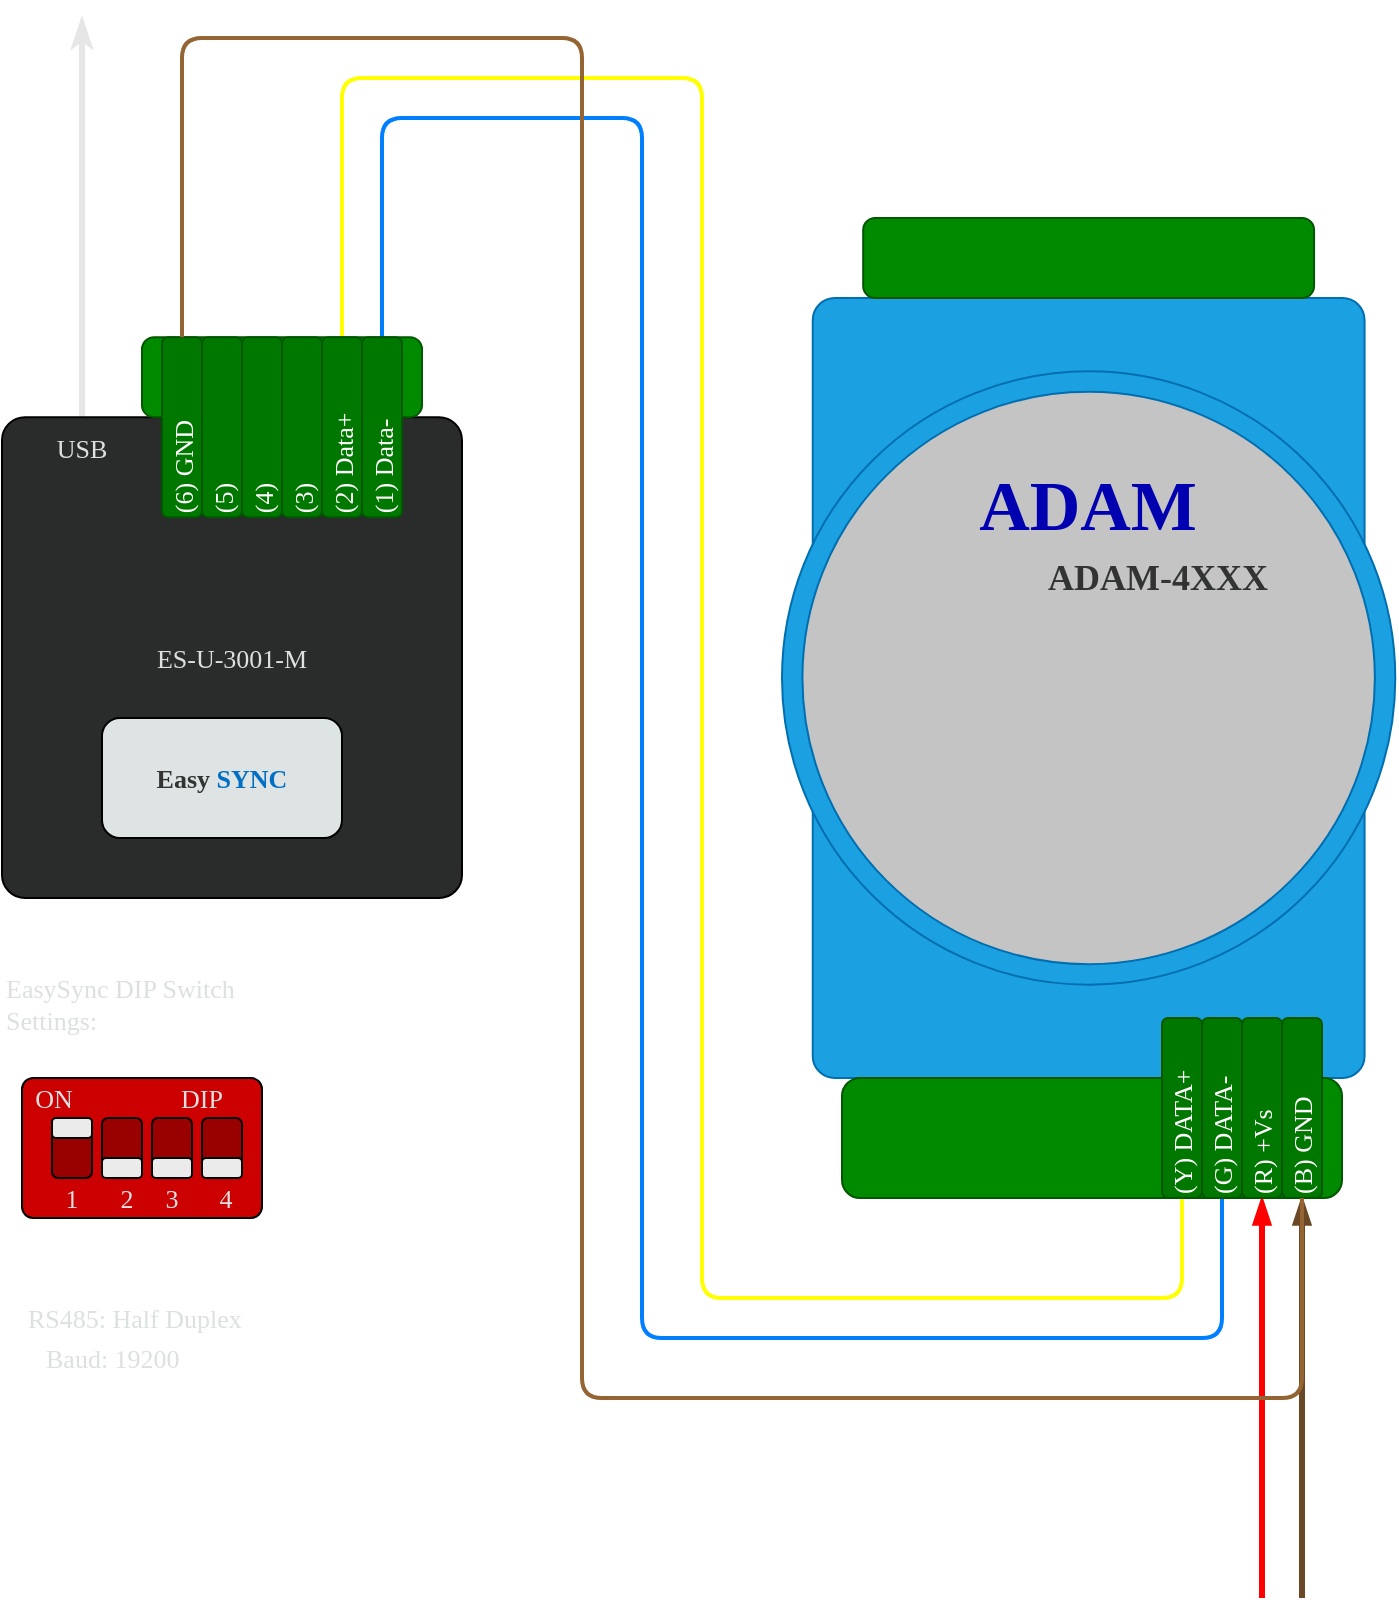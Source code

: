 <mxfile version="16.1.2" type="device"><diagram id="UlWZ1BAeGkd9y_Uab5g5" name="Page-1"><mxGraphModel dx="1102" dy="985" grid="1" gridSize="10" guides="1" tooltips="1" connect="1" arrows="1" fold="1" page="1" pageScale="1" pageWidth="827" pageHeight="1169" math="0" shadow="0"><root><mxCell id="0"/><mxCell id="1" parent="0"/><mxCell id="2sbXwHW8uXNBtC0ZBT54-1" value="" style="rounded=1;whiteSpace=wrap;html=1;fillColor=#1ba1e2;fontColor=#ffffff;strokeColor=#006EAF;arcSize=4;container=0;" vertex="1" parent="1"><mxGeometry x="465.37" y="260" width="275.91" height="390" as="geometry"/></mxCell><mxCell id="2sbXwHW8uXNBtC0ZBT54-2" value="" style="ellipse;whiteSpace=wrap;html=1;aspect=fixed;fillColor=#1ba1e2;fontColor=#ffffff;strokeColor=#006EAF;container=0;" vertex="1" parent="1"><mxGeometry x="450" y="296.68" width="306.64" height="306.64" as="geometry"/></mxCell><mxCell id="2sbXwHW8uXNBtC0ZBT54-3" value="" style="ellipse;whiteSpace=wrap;html=1;aspect=fixed;fillColor=#C4C4C4;fontColor=#ffffff;strokeColor=#006EAF;container=0;" vertex="1" parent="1"><mxGeometry x="460.2" y="306.88" width="286.24" height="286.24" as="geometry"/></mxCell><mxCell id="2sbXwHW8uXNBtC0ZBT54-4" value="&lt;font style=&quot;font-size: 35px&quot; color=&quot;#0000b0&quot;&gt;ADAM&lt;/font&gt;" style="text;html=1;strokeColor=none;fillColor=none;align=center;verticalAlign=middle;whiteSpace=wrap;rounded=0;fontFamily=Lucida Console;fontStyle=1;fontSize=29;container=0;" vertex="1" parent="1"><mxGeometry x="523.472" y="340.001" width="159.697" height="48.462" as="geometry"/></mxCell><mxCell id="2sbXwHW8uXNBtC0ZBT54-5" value="&lt;font color=&quot;#323333&quot; style=&quot;font-size: 18px&quot;&gt;ADAM-4XXX&lt;/font&gt;" style="text;html=1;strokeColor=none;fillColor=none;align=center;verticalAlign=middle;whiteSpace=wrap;rounded=0;fontFamily=Lucida Console;fontSize=29;fontColor=#0000B0;fontStyle=1;container=0;" vertex="1" parent="1"><mxGeometry x="548.32" y="379.998" width="180.364" height="32.308" as="geometry"/></mxCell><mxCell id="2sbXwHW8uXNBtC0ZBT54-9" style="edgeStyle=orthogonalEdgeStyle;rounded=1;orthogonalLoop=1;jettySize=auto;html=1;fontFamily=Lucida Console;fontSize=18;fontColor=#323333;strokeColor=#FFFF00;endArrow=none;endFill=0;exitX=0.5;exitY=1;exitDx=0;exitDy=0;entryX=0.5;entryY=0;entryDx=0;entryDy=0;strokeWidth=2;" edge="1" parent="1" source="2sbXwHW8uXNBtC0ZBT54-10" target="2sbXwHW8uXNBtC0ZBT54-18"><mxGeometry relative="1" as="geometry"><mxPoint x="120" y="270" as="targetPoint"/><mxPoint x="630" y="730" as="sourcePoint"/><Array as="points"><mxPoint x="650" y="760"/><mxPoint x="410" y="760"/><mxPoint x="410" y="150"/><mxPoint x="230" y="150"/></Array></mxGeometry></mxCell><mxCell id="2sbXwHW8uXNBtC0ZBT54-6" value="" style="rounded=1;whiteSpace=wrap;html=1;fontFamily=Lucida Console;fontSize=13;fontColor=#ffffff;fillColor=#008a00;strokeColor=#005700;container=0;" vertex="1" parent="1"><mxGeometry x="480" y="650" width="250" height="60" as="geometry"/></mxCell><mxCell id="2sbXwHW8uXNBtC0ZBT54-7" value="" style="rounded=1;whiteSpace=wrap;html=1;fontFamily=Lucida Console;fontSize=13;fontColor=#ffffff;fillColor=#008a00;strokeColor=#005700;container=0;" vertex="1" parent="1"><mxGeometry x="490.59" y="220" width="225.45" height="40" as="geometry"/></mxCell><mxCell id="2sbXwHW8uXNBtC0ZBT54-10" value="(Y) DATA+" style="rounded=1;whiteSpace=wrap;html=1;fontFamily=Lucida Console;fontSize=13;fontColor=#ffffff;fillColor=#007800;strokeColor=#005700;horizontal=0;align=left;" vertex="1" parent="1"><mxGeometry x="640" y="620" width="20" height="90" as="geometry"/></mxCell><mxCell id="2sbXwHW8uXNBtC0ZBT54-13" style="edgeStyle=orthogonalEdgeStyle;rounded=1;orthogonalLoop=1;jettySize=auto;html=1;fontFamily=Lucida Console;fontSize=18;fontColor=#323333;endArrow=none;endFill=0;strokeColor=#007FFF;entryX=0.5;entryY=0;entryDx=0;entryDy=0;exitX=0.5;exitY=1;exitDx=0;exitDy=0;strokeWidth=2;" edge="1" parent="1" source="2sbXwHW8uXNBtC0ZBT54-12" target="2sbXwHW8uXNBtC0ZBT54-19"><mxGeometry relative="1" as="geometry"><mxPoint x="140" y="270" as="targetPoint"/><Array as="points"><mxPoint x="670" y="780"/><mxPoint x="380" y="780"/><mxPoint x="380" y="170"/><mxPoint x="250" y="170"/></Array></mxGeometry></mxCell><mxCell id="2sbXwHW8uXNBtC0ZBT54-12" value="(G) DATA-" style="rounded=1;whiteSpace=wrap;html=1;fontFamily=Lucida Console;fontSize=13;fontColor=#ffffff;fillColor=#007800;strokeColor=#005700;horizontal=0;align=left;" vertex="1" parent="1"><mxGeometry x="660" y="620" width="20" height="90" as="geometry"/></mxCell><mxCell id="2sbXwHW8uXNBtC0ZBT54-31" style="edgeStyle=orthogonalEdgeStyle;rounded=1;orthogonalLoop=1;jettySize=auto;html=1;exitX=0.5;exitY=0;exitDx=0;exitDy=0;fontFamily=Lucida Console;fontSize=13;fontColor=#DCE0E0;endArrow=classicThin;endFill=1;strokeColor=#E6E6E6;strokeWidth=3;" edge="1" parent="1" source="2sbXwHW8uXNBtC0ZBT54-32"><mxGeometry relative="1" as="geometry"><mxPoint x="100" y="120" as="targetPoint"/><Array as="points"><mxPoint x="100" y="160"/><mxPoint x="100" y="160"/></Array></mxGeometry></mxCell><mxCell id="2sbXwHW8uXNBtC0ZBT54-16" value="&lt;font color=&quot;#dce0e0&quot;&gt;ES-U-3001-M&lt;/font&gt;" style="rounded=1;whiteSpace=wrap;html=1;fontFamily=Lucida Console;fontSize=13;fontColor=#323333;fillColor=#2A2B2B;arcSize=5;" vertex="1" parent="1"><mxGeometry x="60" y="319.59" width="230" height="240.41" as="geometry"/></mxCell><mxCell id="2sbXwHW8uXNBtC0ZBT54-17" value="" style="rounded=1;whiteSpace=wrap;html=1;fontFamily=Lucida Console;fontSize=13;fontColor=#ffffff;fillColor=#008a00;strokeColor=#005700;container=0;" vertex="1" parent="1"><mxGeometry x="130" y="279.59" width="140" height="40" as="geometry"/></mxCell><mxCell id="2sbXwHW8uXNBtC0ZBT54-18" value="(2) Data+" style="rounded=1;whiteSpace=wrap;html=1;fontFamily=Lucida Console;fontSize=13;fontColor=#ffffff;fillColor=#007800;strokeColor=#005700;horizontal=0;align=left;" vertex="1" parent="1"><mxGeometry x="220" y="279.59" width="20" height="90" as="geometry"/></mxCell><mxCell id="2sbXwHW8uXNBtC0ZBT54-19" value="(1) Data-" style="rounded=1;whiteSpace=wrap;html=1;fontFamily=Lucida Console;fontSize=13;fontColor=#ffffff;fillColor=#007800;strokeColor=#005700;horizontal=0;align=left;" vertex="1" parent="1"><mxGeometry x="240" y="279.59" width="20" height="90" as="geometry"/></mxCell><mxCell id="2sbXwHW8uXNBtC0ZBT54-34" style="edgeStyle=orthogonalEdgeStyle;rounded=1;orthogonalLoop=1;jettySize=auto;html=1;fontFamily=Lucida Console;fontSize=13;fontColor=#DCE0E0;endArrow=none;endFill=0;strokeColor=#FF0000;strokeWidth=3;startArrow=blockThin;startFill=1;" edge="1" parent="1" source="2sbXwHW8uXNBtC0ZBT54-20"><mxGeometry relative="1" as="geometry"><mxPoint x="690" y="910" as="targetPoint"/></mxGeometry></mxCell><mxCell id="2sbXwHW8uXNBtC0ZBT54-20" value="(R) +Vs" style="rounded=1;whiteSpace=wrap;html=1;fontFamily=Lucida Console;fontSize=13;fontColor=#ffffff;fillColor=#007800;strokeColor=#005700;horizontal=0;align=left;" vertex="1" parent="1"><mxGeometry x="680" y="620" width="20" height="90" as="geometry"/></mxCell><mxCell id="2sbXwHW8uXNBtC0ZBT54-35" style="edgeStyle=orthogonalEdgeStyle;rounded=1;orthogonalLoop=1;jettySize=auto;html=1;fontFamily=Lucida Console;fontSize=13;fontColor=#DCE0E0;endArrow=none;endFill=0;strokeColor=#6B4825;strokeWidth=3;startArrow=blockThin;startFill=1;" edge="1" parent="1" source="2sbXwHW8uXNBtC0ZBT54-21"><mxGeometry relative="1" as="geometry"><mxPoint x="710" y="910" as="targetPoint"/></mxGeometry></mxCell><mxCell id="2sbXwHW8uXNBtC0ZBT54-21" value="(B) GND" style="rounded=1;whiteSpace=wrap;html=1;fontFamily=Lucida Console;fontSize=13;fontColor=#ffffff;fillColor=#007800;strokeColor=#005700;horizontal=0;align=left;" vertex="1" parent="1"><mxGeometry x="700" y="620" width="20" height="90" as="geometry"/></mxCell><mxCell id="2sbXwHW8uXNBtC0ZBT54-23" value="(3)" style="rounded=1;whiteSpace=wrap;html=1;fontFamily=Lucida Console;fontSize=13;fontColor=#ffffff;fillColor=#007800;strokeColor=#005700;horizontal=0;align=left;" vertex="1" parent="1"><mxGeometry x="200" y="279.59" width="20" height="90" as="geometry"/></mxCell><mxCell id="2sbXwHW8uXNBtC0ZBT54-24" value="(4)" style="rounded=1;whiteSpace=wrap;html=1;fontFamily=Lucida Console;fontSize=13;fontColor=#ffffff;fillColor=#007800;strokeColor=#005700;horizontal=0;align=left;" vertex="1" parent="1"><mxGeometry x="180" y="279.59" width="20" height="90" as="geometry"/></mxCell><mxCell id="2sbXwHW8uXNBtC0ZBT54-25" value="(5)" style="rounded=1;whiteSpace=wrap;html=1;fontFamily=Lucida Console;fontSize=13;fontColor=#ffffff;fillColor=#007800;strokeColor=#005700;horizontal=0;align=left;" vertex="1" parent="1"><mxGeometry x="160" y="279.59" width="20" height="90" as="geometry"/></mxCell><mxCell id="2sbXwHW8uXNBtC0ZBT54-26" value="(6) GND" style="rounded=1;whiteSpace=wrap;html=1;fontFamily=Lucida Console;fontSize=13;fontColor=#ffffff;fillColor=#007800;strokeColor=#005700;horizontal=0;align=left;" vertex="1" parent="1"><mxGeometry x="140" y="279.59" width="20" height="90" as="geometry"/></mxCell><mxCell id="2sbXwHW8uXNBtC0ZBT54-30" value="&lt;b&gt;Easy &lt;font color=&quot;#006fc4&quot;&gt;SYNC&lt;/font&gt;&lt;/b&gt;" style="rounded=1;whiteSpace=wrap;html=1;fontFamily=Lucida Console;fontSize=13;fontColor=#323333;fillColor=#DEE3E3;" vertex="1" parent="1"><mxGeometry x="110" y="470" width="120" height="60" as="geometry"/></mxCell><mxCell id="2sbXwHW8uXNBtC0ZBT54-32" value="USB" style="text;html=1;strokeColor=none;fillColor=none;align=center;verticalAlign=middle;whiteSpace=wrap;rounded=0;fontFamily=Lucida Console;fontSize=13;fontColor=#DCE0E0;" vertex="1" parent="1"><mxGeometry x="70" y="319.59" width="60" height="30" as="geometry"/></mxCell><mxCell id="2sbXwHW8uXNBtC0ZBT54-22" style="edgeStyle=orthogonalEdgeStyle;rounded=1;orthogonalLoop=1;jettySize=auto;html=1;exitX=0.5;exitY=1;exitDx=0;exitDy=0;fontFamily=Lucida Console;fontSize=13;fontColor=#323333;endArrow=none;endFill=0;strokeColor=#946433;entryX=0.5;entryY=0;entryDx=0;entryDy=0;strokeWidth=2;" edge="1" parent="1" source="2sbXwHW8uXNBtC0ZBT54-21" target="2sbXwHW8uXNBtC0ZBT54-26"><mxGeometry relative="1" as="geometry"><mxPoint x="610" y="830" as="targetPoint"/><Array as="points"><mxPoint x="710" y="810"/><mxPoint x="350" y="810"/><mxPoint x="350" y="130"/><mxPoint x="150" y="130"/></Array></mxGeometry></mxCell><mxCell id="2sbXwHW8uXNBtC0ZBT54-36" value="" style="rounded=1;whiteSpace=wrap;html=1;fontFamily=Lucida Console;fontSize=13;fontColor=#DCE0E0;fillColor=#CC0000;arcSize=8;" vertex="1" parent="1"><mxGeometry x="70" y="650" width="120" height="70" as="geometry"/></mxCell><mxCell id="2sbXwHW8uXNBtC0ZBT54-37" value="EasySync DIP Switch&lt;br&gt;Settings:&amp;nbsp;" style="text;html=1;align=left;verticalAlign=middle;resizable=0;points=[];autosize=1;strokeColor=none;fillColor=none;fontSize=13;fontFamily=Lucida Console;fontColor=#DCE0E0;" vertex="1" parent="1"><mxGeometry x="60" y="593.12" width="160" height="40" as="geometry"/></mxCell><mxCell id="2sbXwHW8uXNBtC0ZBT54-38" value="ON" style="text;html=1;strokeColor=none;fillColor=none;align=center;verticalAlign=middle;whiteSpace=wrap;rounded=0;fontFamily=Lucida Console;fontSize=13;fontColor=#DCE0E0;" vertex="1" parent="1"><mxGeometry x="71" y="650" width="30" height="20" as="geometry"/></mxCell><mxCell id="2sbXwHW8uXNBtC0ZBT54-39" value="DIP" style="text;html=1;strokeColor=none;fillColor=none;align=center;verticalAlign=middle;whiteSpace=wrap;rounded=0;fontFamily=Lucida Console;fontSize=13;fontColor=#DCE0E0;" vertex="1" parent="1"><mxGeometry x="130" y="650" width="60" height="20" as="geometry"/></mxCell><mxCell id="2sbXwHW8uXNBtC0ZBT54-40" value="1" style="text;html=1;strokeColor=none;fillColor=none;align=center;verticalAlign=middle;whiteSpace=wrap;rounded=0;fontFamily=Lucida Console;fontSize=13;fontColor=#DCE0E0;" vertex="1" parent="1"><mxGeometry x="80" y="700" width="30" height="20" as="geometry"/></mxCell><mxCell id="2sbXwHW8uXNBtC0ZBT54-41" value="2" style="text;html=1;strokeColor=none;fillColor=none;align=center;verticalAlign=middle;whiteSpace=wrap;rounded=0;fontFamily=Lucida Console;fontSize=13;fontColor=#DCE0E0;" vertex="1" parent="1"><mxGeometry x="110" y="700" width="25" height="20" as="geometry"/></mxCell><mxCell id="2sbXwHW8uXNBtC0ZBT54-42" value="3" style="text;html=1;strokeColor=none;fillColor=none;align=center;verticalAlign=middle;whiteSpace=wrap;rounded=0;fontFamily=Lucida Console;fontSize=13;fontColor=#DCE0E0;" vertex="1" parent="1"><mxGeometry x="130" y="700" width="30" height="20" as="geometry"/></mxCell><mxCell id="2sbXwHW8uXNBtC0ZBT54-43" value="4" style="text;html=1;strokeColor=none;fillColor=none;align=center;verticalAlign=middle;whiteSpace=wrap;rounded=0;fontFamily=Lucida Console;fontSize=13;fontColor=#DCE0E0;" vertex="1" parent="1"><mxGeometry x="157" y="700" width="30" height="20" as="geometry"/></mxCell><mxCell id="2sbXwHW8uXNBtC0ZBT54-44" value="" style="rounded=1;whiteSpace=wrap;html=1;fontFamily=Lucida Console;fontSize=13;fontColor=#DCE0E0;fillColor=#990000;" vertex="1" parent="1"><mxGeometry x="85" y="670" width="20" height="30" as="geometry"/></mxCell><mxCell id="2sbXwHW8uXNBtC0ZBT54-46" value="" style="rounded=1;whiteSpace=wrap;html=1;fontFamily=Lucida Console;fontSize=13;fontColor=#DCE0E0;fillColor=#990000;" vertex="1" parent="1"><mxGeometry x="110" y="670" width="20" height="30" as="geometry"/></mxCell><mxCell id="2sbXwHW8uXNBtC0ZBT54-47" value="" style="rounded=1;whiteSpace=wrap;html=1;fontFamily=Lucida Console;fontSize=13;fontColor=#DCE0E0;fillColor=#990000;" vertex="1" parent="1"><mxGeometry x="135" y="670" width="20" height="30" as="geometry"/></mxCell><mxCell id="2sbXwHW8uXNBtC0ZBT54-48" value="" style="rounded=1;whiteSpace=wrap;html=1;fontFamily=Lucida Console;fontSize=13;fontColor=#DCE0E0;fillColor=#990000;" vertex="1" parent="1"><mxGeometry x="160" y="670" width="20" height="30" as="geometry"/></mxCell><mxCell id="2sbXwHW8uXNBtC0ZBT54-49" value="" style="rounded=1;whiteSpace=wrap;html=1;fontFamily=Lucida Console;fontSize=13;fontColor=#DCE0E0;fillColor=#EBEBEB;arcSize=20;" vertex="1" parent="1"><mxGeometry x="85" y="670" width="20" height="10" as="geometry"/></mxCell><mxCell id="2sbXwHW8uXNBtC0ZBT54-50" value="" style="rounded=1;whiteSpace=wrap;html=1;fontFamily=Lucida Console;fontSize=13;fontColor=#DCE0E0;fillColor=#EBEBEB;arcSize=20;" vertex="1" parent="1"><mxGeometry x="110" y="690" width="20" height="10" as="geometry"/></mxCell><mxCell id="2sbXwHW8uXNBtC0ZBT54-51" value="" style="rounded=1;whiteSpace=wrap;html=1;fontFamily=Lucida Console;fontSize=13;fontColor=#DCE0E0;fillColor=#EBEBEB;arcSize=20;" vertex="1" parent="1"><mxGeometry x="135" y="690" width="20" height="10" as="geometry"/></mxCell><mxCell id="2sbXwHW8uXNBtC0ZBT54-55" value="" style="rounded=1;whiteSpace=wrap;html=1;fontFamily=Lucida Console;fontSize=13;fontColor=#DCE0E0;fillColor=#EBEBEB;arcSize=20;" vertex="1" parent="1"><mxGeometry x="160" y="690" width="20" height="10" as="geometry"/></mxCell><mxCell id="2sbXwHW8uXNBtC0ZBT54-56" value="Baud: 19200" style="text;html=1;align=left;verticalAlign=middle;resizable=0;points=[];autosize=1;strokeColor=none;fillColor=none;fontSize=13;fontFamily=Lucida Console;fontColor=#DCE0E0;" vertex="1" parent="1"><mxGeometry x="80" y="780" width="100" height="20" as="geometry"/></mxCell><mxCell id="2sbXwHW8uXNBtC0ZBT54-58" value="RS485: Half Duplex" style="text;html=1;align=left;verticalAlign=middle;resizable=0;points=[];autosize=1;strokeColor=none;fillColor=none;fontSize=13;fontFamily=Lucida Console;fontColor=#DCE0E0;" vertex="1" parent="1"><mxGeometry x="71" y="760" width="160" height="20" as="geometry"/></mxCell></root></mxGraphModel></diagram></mxfile>